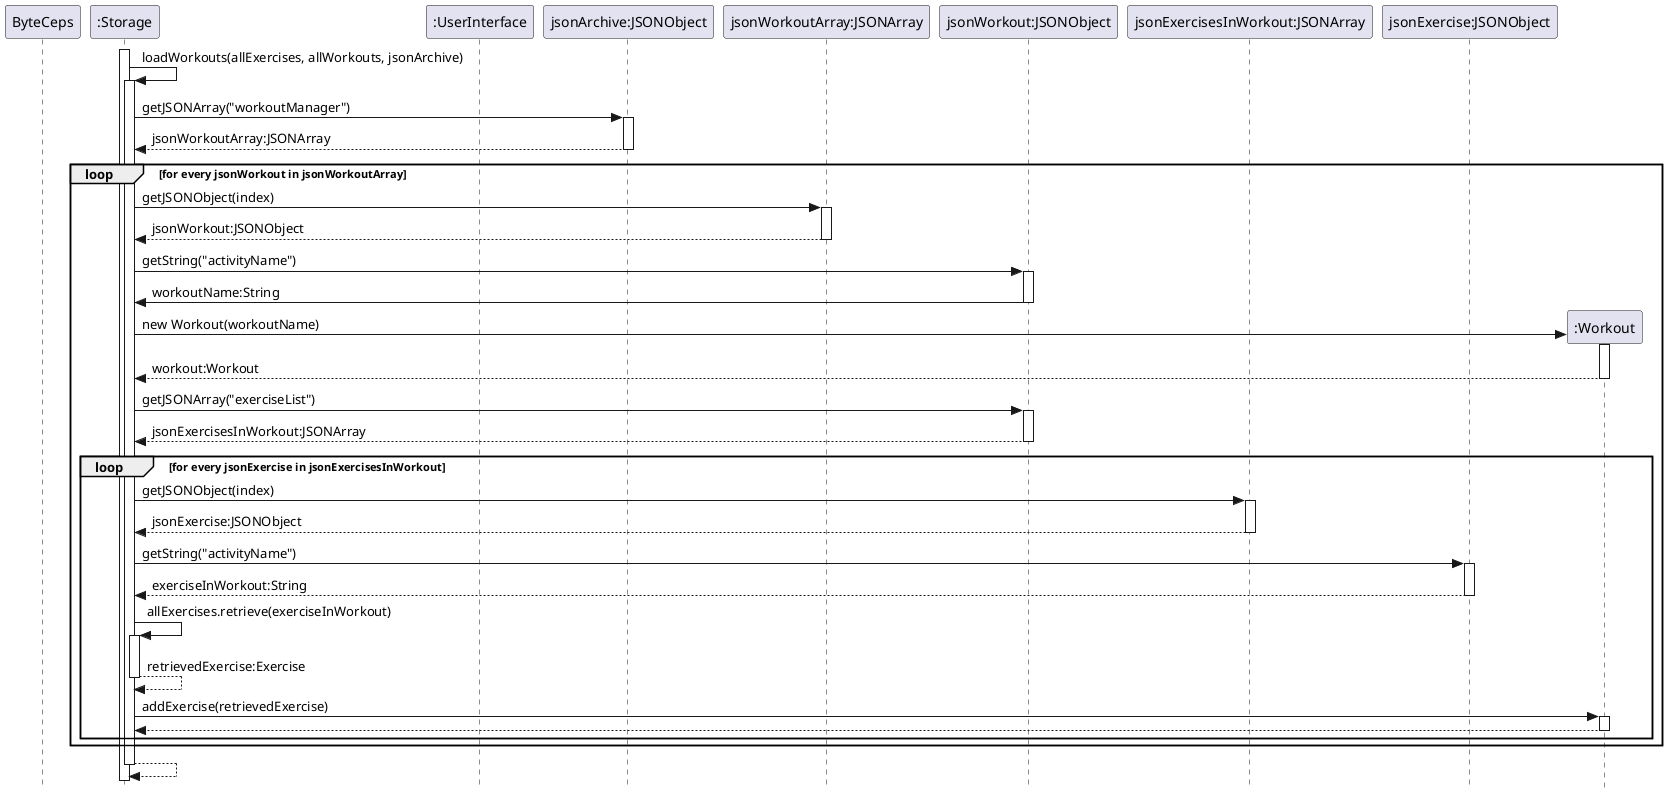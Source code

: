 @startuml SequenceDiagram

skinparam classAttributeIconSize 0
skinparam style strictuml

participant ByteCeps
participant ":Storage" as Storage
participant ":UserInterface" as UserInterface
participant "jsonArchive:JSONObject" as jsonArchive
participant "jsonWorkoutArray:JSONArray" as jsonWorkoutArray
participant "jsonWorkout:JSONObject" as jsonWorkout
participant "jsonExercisesInWorkout:JSONArray" as jsonExerciseList
participant "jsonExercise:JSONObject" as jsonExercise

activate Storage
Storage -> Storage : loadWorkouts(allExercises, allWorkouts, jsonArchive)
activate Storage
Storage -> jsonArchive : getJSONArray("workoutManager")
activate jsonArchive
jsonArchive --> Storage : jsonWorkoutArray:JSONArray
deactivate jsonArchive
loop for every jsonWorkout in jsonWorkoutArray
    Storage -> jsonWorkoutArray : getJSONObject(index)
    activate jsonWorkoutArray
    jsonWorkoutArray --> Storage : jsonWorkout:JSONObject
    deactivate jsonWorkoutArray

    Storage -> jsonWorkout : getString("activityName")
    activate jsonWorkout
    jsonWorkout -> Storage : workoutName:String
    deactivate jsonWorkout

    create ":Workout" as Workout
    Storage -> Workout: new Workout(workoutName)
    activate Workout
    Workout --> Storage : workout:Workout
    deactivate Workout

    Storage -> jsonWorkout : getJSONArray("exerciseList")
    activate jsonWorkout
    jsonWorkout --> Storage : jsonExercisesInWorkout:JSONArray
    deactivate jsonWorkout

    loop for every jsonExercise in jsonExercisesInWorkout
        Storage -> jsonExerciseList : getJSONObject(index)
        activate jsonExerciseList
        jsonExerciseList --> Storage : jsonExercise:JSONObject
        deactivate jsonExerciseList

        Storage -> jsonExercise : getString("activityName")
        activate jsonExercise
        jsonExercise --> Storage : exerciseInWorkout:String
        deactivate jsonExercise

        Storage -> Storage : allExercises.retrieve(exerciseInWorkout)
        activate Storage
        Storage --> Storage : retrievedExercise:Exercise
        deactivate Storage

        Storage -> Workout : addExercise(retrievedExercise)
        activate Workout
        Workout --> Storage:
        deactivate Workout
    end
end
Storage --> Storage :
deactivate Storage

@enduml